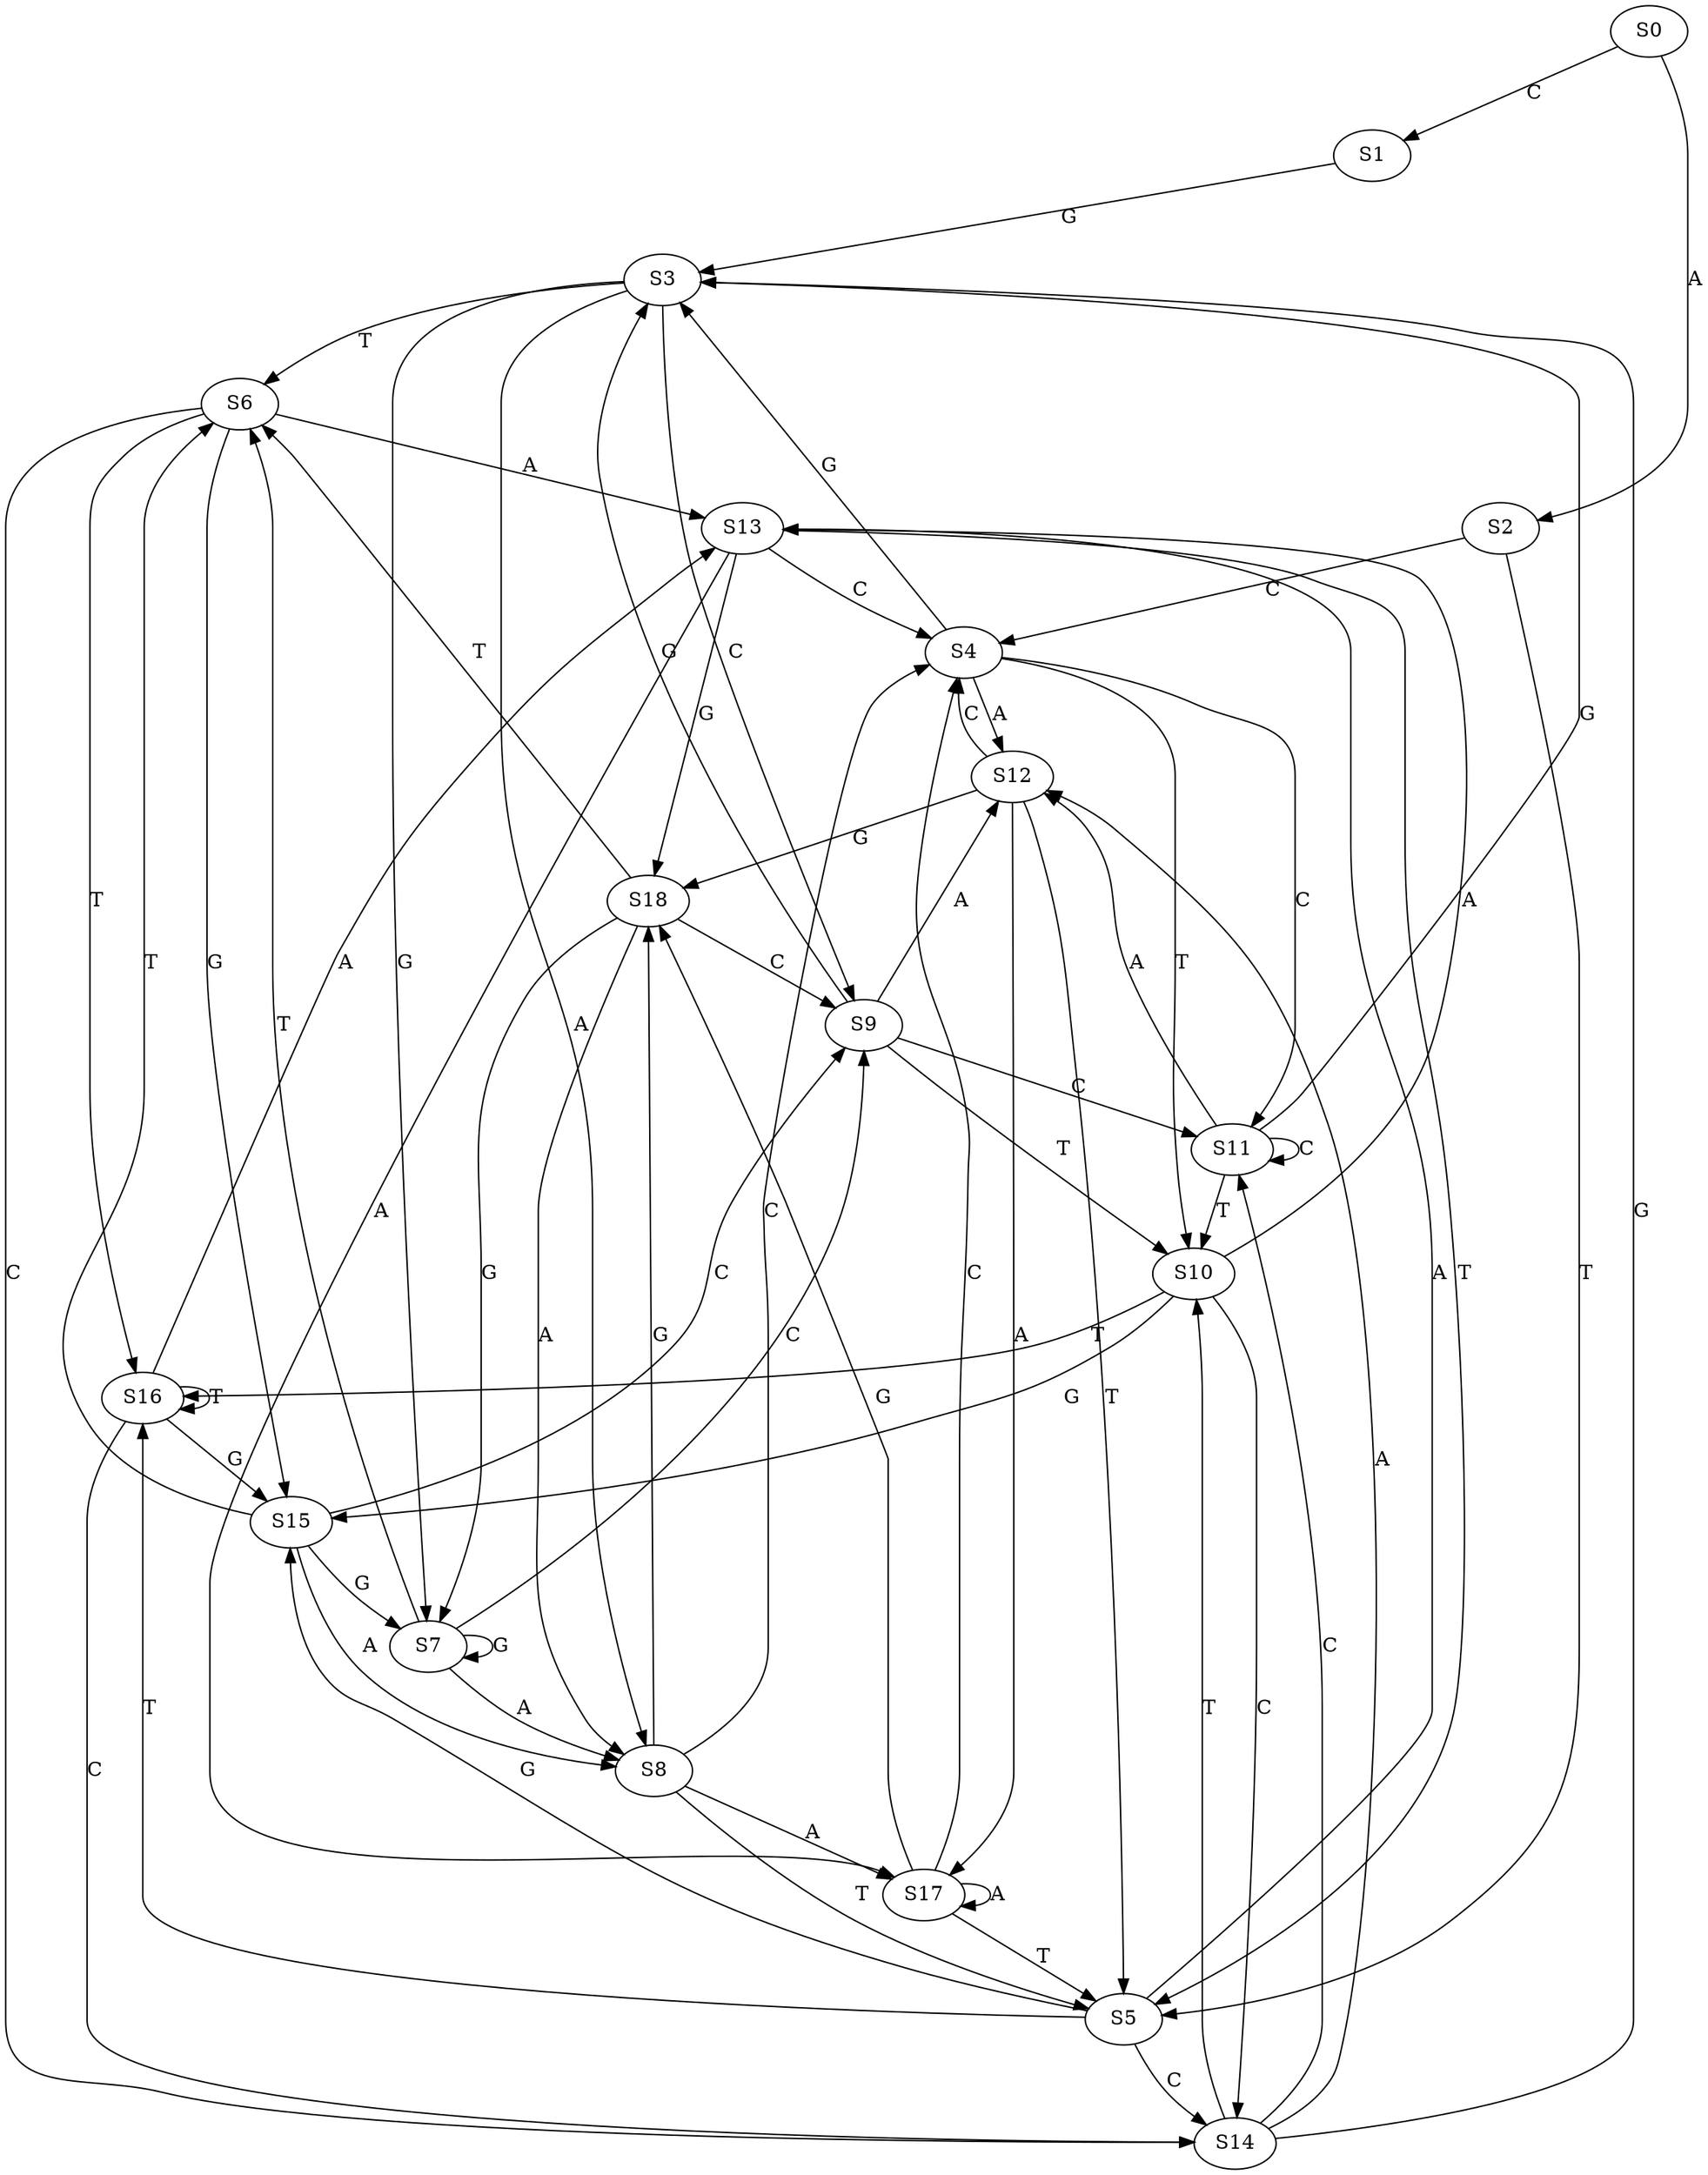 strict digraph  {
	S0 -> S1 [ label = C ];
	S0 -> S2 [ label = A ];
	S1 -> S3 [ label = G ];
	S2 -> S4 [ label = C ];
	S2 -> S5 [ label = T ];
	S3 -> S6 [ label = T ];
	S3 -> S7 [ label = G ];
	S3 -> S8 [ label = A ];
	S3 -> S9 [ label = C ];
	S4 -> S3 [ label = G ];
	S4 -> S10 [ label = T ];
	S4 -> S11 [ label = C ];
	S4 -> S12 [ label = A ];
	S5 -> S13 [ label = A ];
	S5 -> S14 [ label = C ];
	S5 -> S15 [ label = G ];
	S5 -> S16 [ label = T ];
	S6 -> S13 [ label = A ];
	S6 -> S15 [ label = G ];
	S6 -> S16 [ label = T ];
	S6 -> S14 [ label = C ];
	S7 -> S9 [ label = C ];
	S7 -> S7 [ label = G ];
	S7 -> S8 [ label = A ];
	S7 -> S6 [ label = T ];
	S8 -> S4 [ label = C ];
	S8 -> S17 [ label = A ];
	S8 -> S18 [ label = G ];
	S8 -> S5 [ label = T ];
	S9 -> S10 [ label = T ];
	S9 -> S12 [ label = A ];
	S9 -> S11 [ label = C ];
	S9 -> S3 [ label = G ];
	S10 -> S16 [ label = T ];
	S10 -> S14 [ label = C ];
	S10 -> S13 [ label = A ];
	S10 -> S15 [ label = G ];
	S11 -> S12 [ label = A ];
	S11 -> S11 [ label = C ];
	S11 -> S3 [ label = G ];
	S11 -> S10 [ label = T ];
	S12 -> S17 [ label = A ];
	S12 -> S4 [ label = C ];
	S12 -> S18 [ label = G ];
	S12 -> S5 [ label = T ];
	S13 -> S18 [ label = G ];
	S13 -> S4 [ label = C ];
	S13 -> S17 [ label = A ];
	S13 -> S5 [ label = T ];
	S14 -> S11 [ label = C ];
	S14 -> S12 [ label = A ];
	S14 -> S10 [ label = T ];
	S14 -> S3 [ label = G ];
	S15 -> S9 [ label = C ];
	S15 -> S7 [ label = G ];
	S15 -> S6 [ label = T ];
	S15 -> S8 [ label = A ];
	S16 -> S13 [ label = A ];
	S16 -> S16 [ label = T ];
	S16 -> S15 [ label = G ];
	S16 -> S14 [ label = C ];
	S17 -> S18 [ label = G ];
	S17 -> S17 [ label = A ];
	S17 -> S4 [ label = C ];
	S17 -> S5 [ label = T ];
	S18 -> S8 [ label = A ];
	S18 -> S6 [ label = T ];
	S18 -> S7 [ label = G ];
	S18 -> S9 [ label = C ];
}

